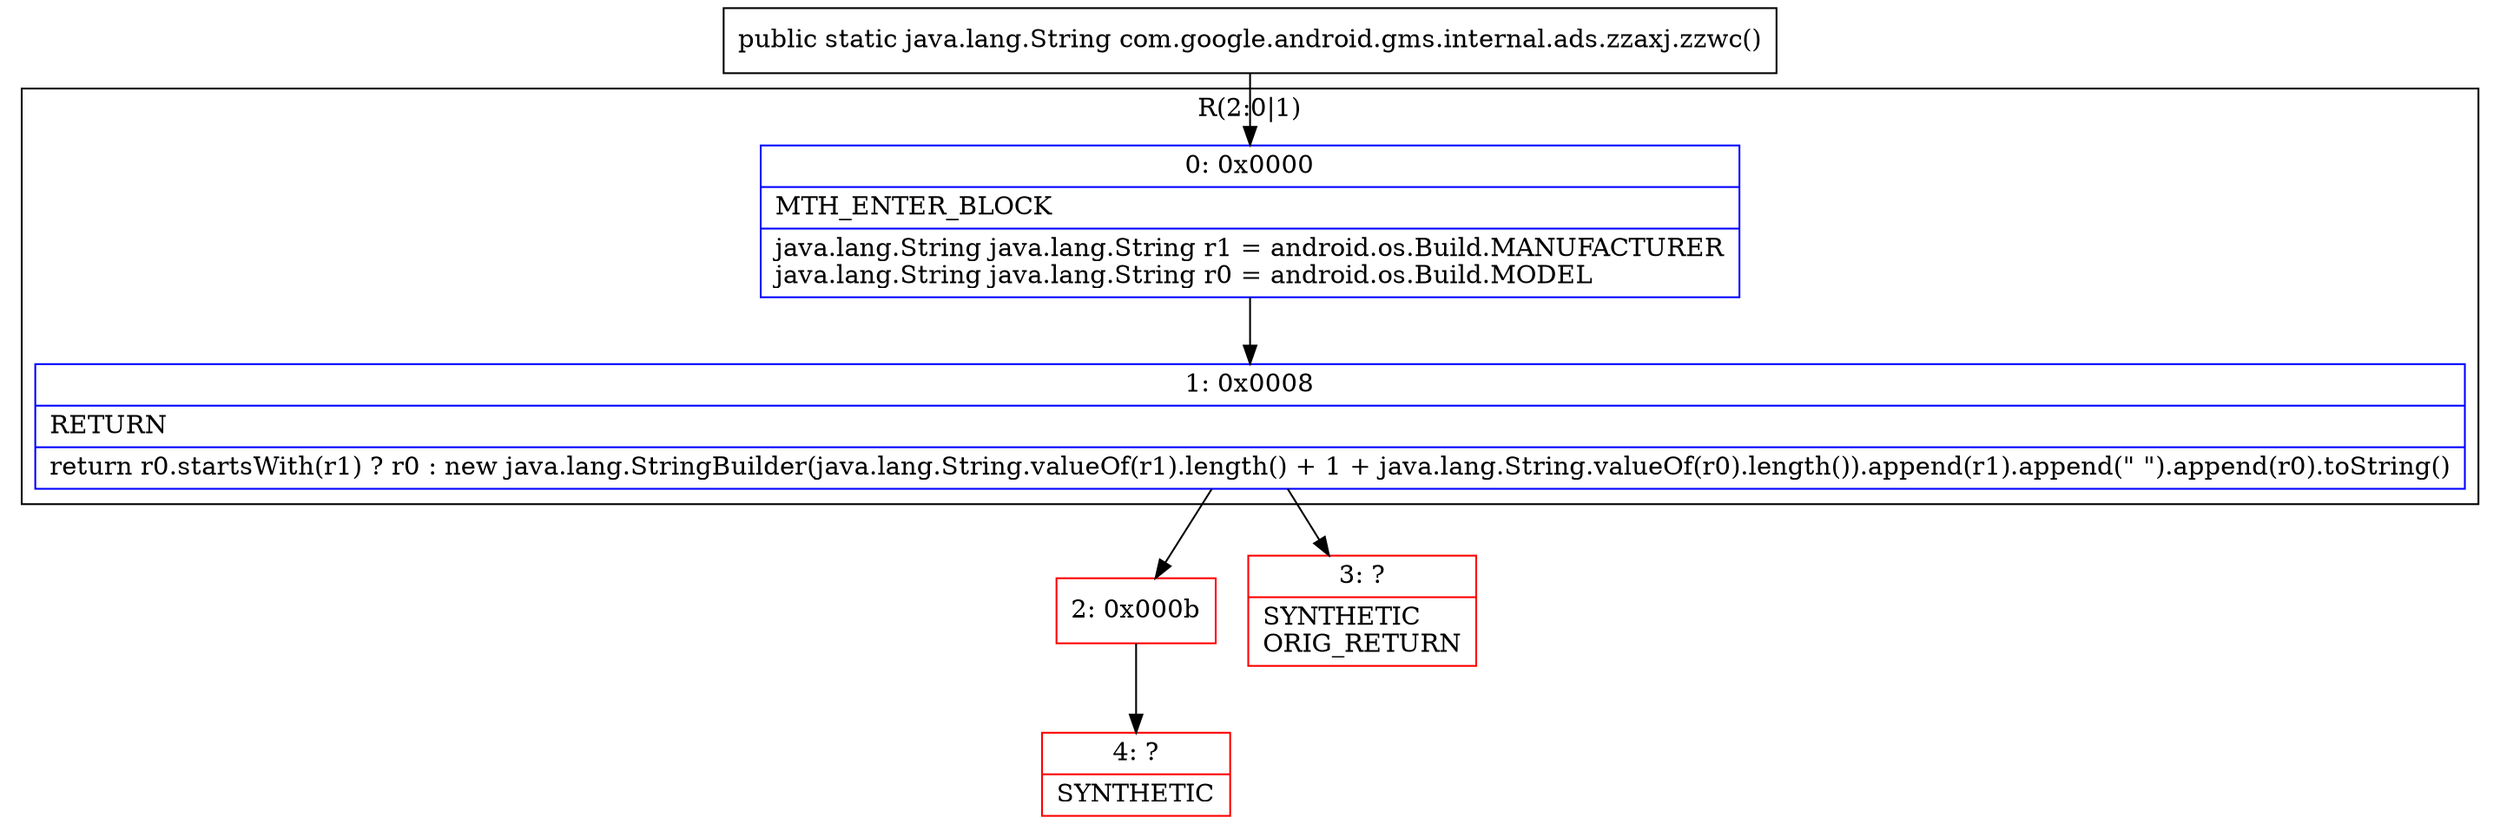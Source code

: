 digraph "CFG forcom.google.android.gms.internal.ads.zzaxj.zzwc()Ljava\/lang\/String;" {
subgraph cluster_Region_160676887 {
label = "R(2:0|1)";
node [shape=record,color=blue];
Node_0 [shape=record,label="{0\:\ 0x0000|MTH_ENTER_BLOCK\l|java.lang.String java.lang.String r1 = android.os.Build.MANUFACTURER\ljava.lang.String java.lang.String r0 = android.os.Build.MODEL\l}"];
Node_1 [shape=record,label="{1\:\ 0x0008|RETURN\l|return r0.startsWith(r1) ? r0 : new java.lang.StringBuilder(java.lang.String.valueOf(r1).length() + 1 + java.lang.String.valueOf(r0).length()).append(r1).append(\" \").append(r0).toString()\l}"];
}
Node_2 [shape=record,color=red,label="{2\:\ 0x000b}"];
Node_3 [shape=record,color=red,label="{3\:\ ?|SYNTHETIC\lORIG_RETURN\l}"];
Node_4 [shape=record,color=red,label="{4\:\ ?|SYNTHETIC\l}"];
MethodNode[shape=record,label="{public static java.lang.String com.google.android.gms.internal.ads.zzaxj.zzwc() }"];
MethodNode -> Node_0;
Node_0 -> Node_1;
Node_1 -> Node_2;
Node_1 -> Node_3;
Node_2 -> Node_4;
}


